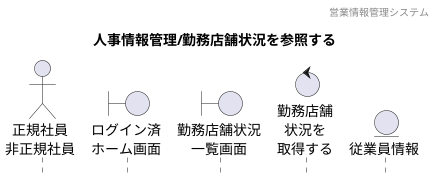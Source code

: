 @startuml シーケンス図
' 下アイコン除去
hide footbox
' ヘッダー
header 営業情報管理システム
' タイトル
title 人事情報管理/勤務店舗状況を参照する


' actor "" as 
actor "正規社員\n非正規社員" as a1

' boundary "" as 
boundary "ログイン済\nホーム画面" as b1
boundary "勤務店舗状況\n一覧画面" as b2

' control "" as 
control "勤務店舗\n状況を\n取得する" as c1

' entity "" as
entity "従業員情報" as e1









@enduml